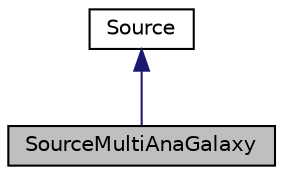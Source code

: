 digraph "SourceMultiAnaGalaxy"
{
 // LATEX_PDF_SIZE
  edge [fontname="Helvetica",fontsize="10",labelfontname="Helvetica",labelfontsize="10"];
  node [fontname="Helvetica",fontsize="10",shape=record];
  Node0 [label="SourceMultiAnaGalaxy",height=0.2,width=0.4,color="black", fillcolor="grey75", style="filled", fontcolor="black",tooltip="Source that represents an analytic galaxy surface brightness model. It encapsulates a OverzierSource ..."];
  Node1 -> Node0 [dir="back",color="midnightblue",fontsize="10",style="solid",fontname="Helvetica"];
  Node1 [label="Source",height=0.2,width=0.4,color="black", fillcolor="white", style="filled",URL="$class_source.html",tooltip="Base class for all sources."];
}
